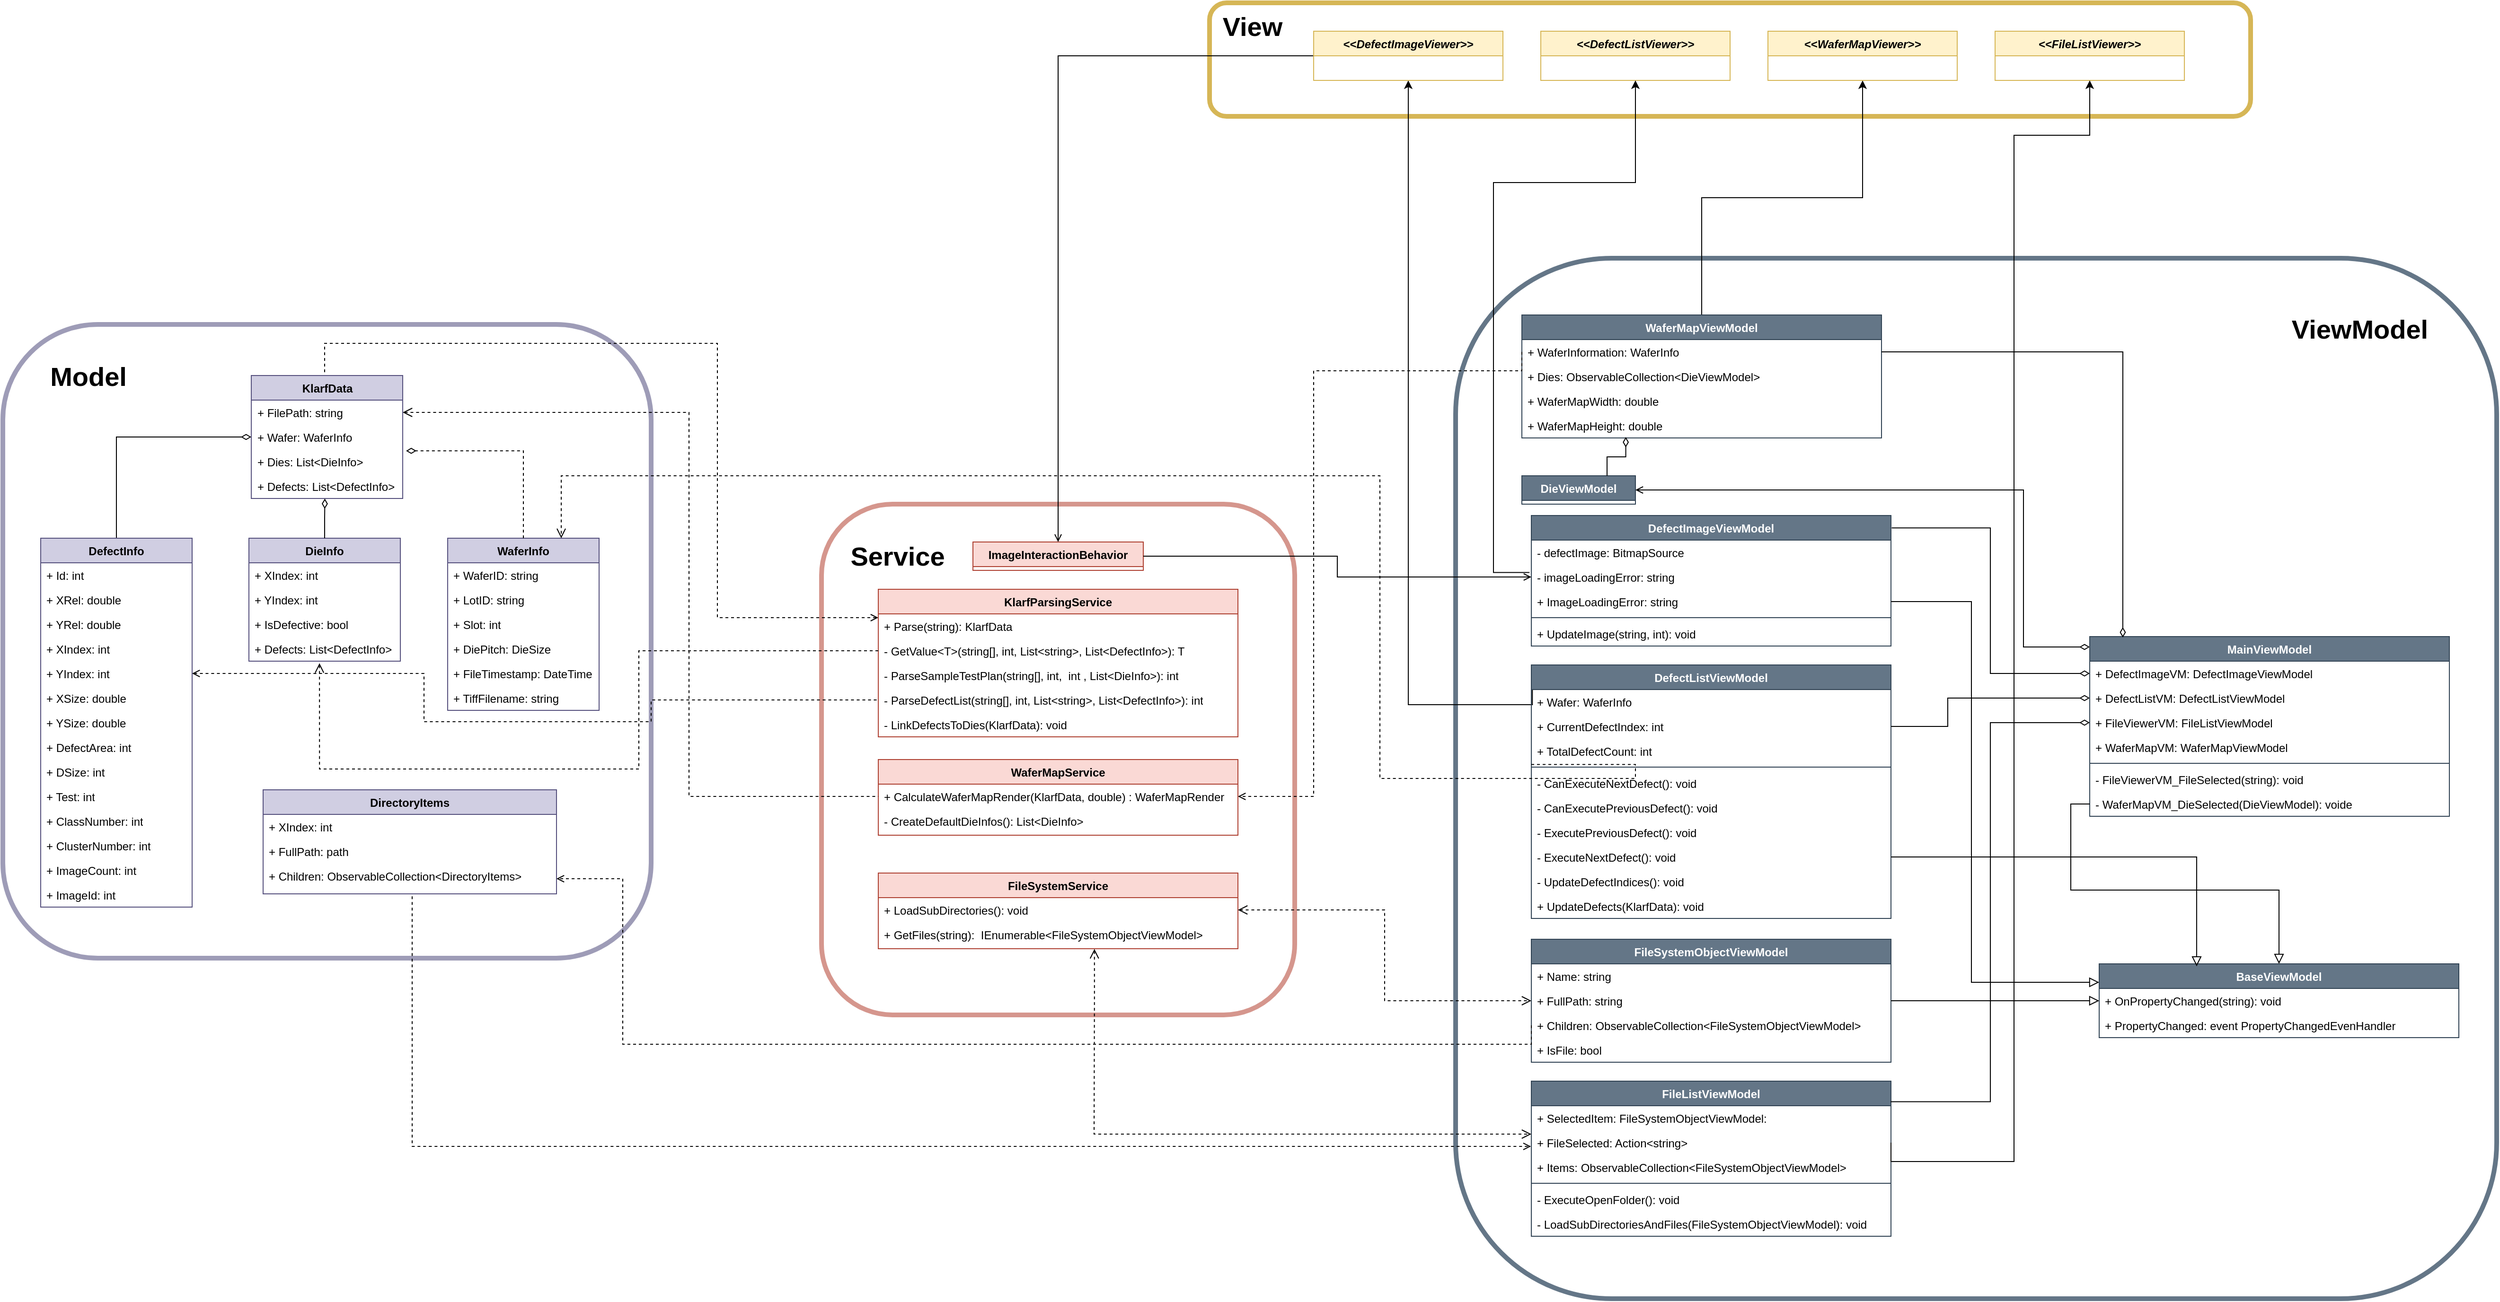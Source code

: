 <mxfile version="28.2.5">
  <diagram name="페이지-1" id="dK5g12jTFmuMBhpyl0iw">
    <mxGraphModel dx="3920" dy="3675" grid="1" gridSize="10" guides="1" tooltips="1" connect="1" arrows="1" fold="1" page="1" pageScale="1" pageWidth="3300" pageHeight="4681" math="0" shadow="0">
      <root>
        <mxCell id="0" />
        <mxCell id="1" parent="0" />
        <mxCell id="YMv8TizBlmgqIoL7gUsq-75" value="" style="rounded=1;whiteSpace=wrap;html=1;strokeWidth=5;strokeColor=light-dark(#d6b656, #ededed);" vertex="1" parent="1">
          <mxGeometry x="1515" y="1060" width="1100" height="120" as="geometry" />
        </mxCell>
        <mxCell id="i29WpQQr9Gu0z_t5lh4E-20" value="" style="rounded=1;whiteSpace=wrap;html=1;strokeWidth=5;strokeColor=light-dark(#647687, #ededed);" parent="1" vertex="1">
          <mxGeometry x="1775" y="1330" width="1100" height="1100" as="geometry" />
        </mxCell>
        <mxCell id="i29WpQQr9Gu0z_t5lh4E-1" value="" style="rounded=1;whiteSpace=wrap;html=1;strokeColor=light-dark(#9e9cb7, #ededed);strokeWidth=5;" parent="1" vertex="1">
          <mxGeometry x="240" y="1400" width="685" height="670" as="geometry" />
        </mxCell>
        <mxCell id="i29WpQQr9Gu0z_t5lh4E-13" value="" style="rounded=1;whiteSpace=wrap;html=1;strokeColor=light-dark(#d5968d, #ededed);strokeWidth=5;" parent="1" vertex="1">
          <mxGeometry x="1105" y="1590" width="500" height="540" as="geometry" />
        </mxCell>
        <mxCell id="YMv8TizBlmgqIoL7gUsq-6" style="edgeStyle=orthogonalEdgeStyle;rounded=0;orthogonalLoop=1;jettySize=auto;html=1;exitX=0.5;exitY=0;exitDx=0;exitDy=0;endArrow=open;endFill=0;dashed=1;" edge="1" parent="1" source="gUjudwzjFV2ijySRPbhX-2" target="i29WpQQr9Gu0z_t5lh4E-15">
          <mxGeometry relative="1" as="geometry">
            <Array as="points">
              <mxPoint x="580" y="1454" />
              <mxPoint x="580" y="1420" />
              <mxPoint x="995" y="1420" />
              <mxPoint x="995" y="1710" />
            </Array>
          </mxGeometry>
        </mxCell>
        <mxCell id="gUjudwzjFV2ijySRPbhX-2" value="KlarfData" style="swimlane;fontStyle=1;align=center;verticalAlign=top;childLayout=stackLayout;horizontal=1;startSize=26;horizontalStack=0;resizeParent=1;resizeParentMax=0;resizeLast=0;collapsible=1;marginBottom=0;whiteSpace=wrap;html=1;fillColor=#d0cee2;strokeColor=#56517e;" parent="1" vertex="1">
          <mxGeometry x="502.5" y="1454" width="160" height="130" as="geometry" />
        </mxCell>
        <mxCell id="YMv8TizBlmgqIoL7gUsq-15" value="+ FilePath: string" style="text;strokeColor=none;fillColor=none;align=left;verticalAlign=top;spacingLeft=4;spacingRight=4;overflow=hidden;rotatable=0;points=[[0,0.5],[1,0.5]];portConstraint=eastwest;whiteSpace=wrap;html=1;" vertex="1" parent="gUjudwzjFV2ijySRPbhX-2">
          <mxGeometry y="26" width="160" height="26" as="geometry" />
        </mxCell>
        <mxCell id="gUjudwzjFV2ijySRPbhX-5" value="+ Wafer: WaferInfo" style="text;strokeColor=none;fillColor=none;align=left;verticalAlign=top;spacingLeft=4;spacingRight=4;overflow=hidden;rotatable=0;points=[[0,0.5],[1,0.5]];portConstraint=eastwest;whiteSpace=wrap;html=1;" parent="gUjudwzjFV2ijySRPbhX-2" vertex="1">
          <mxGeometry y="52" width="160" height="26" as="geometry" />
        </mxCell>
        <mxCell id="3aLNLfxiC9mMCZ3IaZ0c-22" value="+ Dies: List&amp;lt;DieInfo&amp;gt;" style="text;strokeColor=none;fillColor=none;align=left;verticalAlign=top;spacingLeft=4;spacingRight=4;overflow=hidden;rotatable=0;points=[[0,0.5],[1,0.5]];portConstraint=eastwest;whiteSpace=wrap;html=1;" parent="gUjudwzjFV2ijySRPbhX-2" vertex="1">
          <mxGeometry y="78" width="160" height="26" as="geometry" />
        </mxCell>
        <mxCell id="gUjudwzjFV2ijySRPbhX-3" value="+ Defects: List&amp;lt;DefectInfo&amp;gt;" style="text;strokeColor=none;fillColor=none;align=left;verticalAlign=top;spacingLeft=4;spacingRight=4;overflow=hidden;rotatable=0;points=[[0,0.5],[1,0.5]];portConstraint=eastwest;whiteSpace=wrap;html=1;" parent="gUjudwzjFV2ijySRPbhX-2" vertex="1">
          <mxGeometry y="104" width="160" height="26" as="geometry" />
        </mxCell>
        <mxCell id="YMv8TizBlmgqIoL7gUsq-1" style="edgeStyle=orthogonalEdgeStyle;rounded=0;orthogonalLoop=1;jettySize=auto;html=1;exitX=0.5;exitY=0;exitDx=0;exitDy=0;entryX=0;entryY=0.5;entryDx=0;entryDy=0;endArrow=diamondThin;endFill=0;startArrow=none;startFill=0;endSize=8;" edge="1" parent="1" source="gUjudwzjFV2ijySRPbhX-6" target="gUjudwzjFV2ijySRPbhX-2">
          <mxGeometry relative="1" as="geometry" />
        </mxCell>
        <mxCell id="gUjudwzjFV2ijySRPbhX-6" value="DefectInfo" style="swimlane;fontStyle=1;align=center;verticalAlign=top;childLayout=stackLayout;horizontal=1;startSize=26;horizontalStack=0;resizeParent=1;resizeParentMax=0;resizeLast=0;collapsible=1;marginBottom=0;whiteSpace=wrap;html=1;fillColor=#d0cee2;strokeColor=#56517e;" parent="1" vertex="1">
          <mxGeometry x="280" y="1626" width="160" height="390" as="geometry" />
        </mxCell>
        <mxCell id="gUjudwzjFV2ijySRPbhX-7" value="+ Id: int" style="text;strokeColor=none;fillColor=none;align=left;verticalAlign=top;spacingLeft=4;spacingRight=4;overflow=hidden;rotatable=0;points=[[0,0.5],[1,0.5]];portConstraint=eastwest;whiteSpace=wrap;html=1;" parent="gUjudwzjFV2ijySRPbhX-6" vertex="1">
          <mxGeometry y="26" width="160" height="26" as="geometry" />
        </mxCell>
        <mxCell id="3aLNLfxiC9mMCZ3IaZ0c-1" value="+ XRel: double" style="text;strokeColor=none;fillColor=none;align=left;verticalAlign=top;spacingLeft=4;spacingRight=4;overflow=hidden;rotatable=0;points=[[0,0.5],[1,0.5]];portConstraint=eastwest;whiteSpace=wrap;html=1;" parent="gUjudwzjFV2ijySRPbhX-6" vertex="1">
          <mxGeometry y="52" width="160" height="26" as="geometry" />
        </mxCell>
        <mxCell id="3aLNLfxiC9mMCZ3IaZ0c-9" value="+ YRel: double" style="text;strokeColor=none;fillColor=none;align=left;verticalAlign=top;spacingLeft=4;spacingRight=4;overflow=hidden;rotatable=0;points=[[0,0.5],[1,0.5]];portConstraint=eastwest;whiteSpace=wrap;html=1;" parent="gUjudwzjFV2ijySRPbhX-6" vertex="1">
          <mxGeometry y="78" width="160" height="26" as="geometry" />
        </mxCell>
        <mxCell id="3aLNLfxiC9mMCZ3IaZ0c-2" value="+ XIndex: int" style="text;strokeColor=none;fillColor=none;align=left;verticalAlign=top;spacingLeft=4;spacingRight=4;overflow=hidden;rotatable=0;points=[[0,0.5],[1,0.5]];portConstraint=eastwest;whiteSpace=wrap;html=1;" parent="gUjudwzjFV2ijySRPbhX-6" vertex="1">
          <mxGeometry y="104" width="160" height="26" as="geometry" />
        </mxCell>
        <mxCell id="3aLNLfxiC9mMCZ3IaZ0c-3" value="+ YIndex: int" style="text;strokeColor=none;fillColor=none;align=left;verticalAlign=top;spacingLeft=4;spacingRight=4;overflow=hidden;rotatable=0;points=[[0,0.5],[1,0.5]];portConstraint=eastwest;whiteSpace=wrap;html=1;" parent="gUjudwzjFV2ijySRPbhX-6" vertex="1">
          <mxGeometry y="130" width="160" height="26" as="geometry" />
        </mxCell>
        <mxCell id="3aLNLfxiC9mMCZ3IaZ0c-10" value="+ XSize: double" style="text;strokeColor=none;fillColor=none;align=left;verticalAlign=top;spacingLeft=4;spacingRight=4;overflow=hidden;rotatable=0;points=[[0,0.5],[1,0.5]];portConstraint=eastwest;whiteSpace=wrap;html=1;" parent="gUjudwzjFV2ijySRPbhX-6" vertex="1">
          <mxGeometry y="156" width="160" height="26" as="geometry" />
        </mxCell>
        <mxCell id="3aLNLfxiC9mMCZ3IaZ0c-11" value="+ YSize: double" style="text;strokeColor=none;fillColor=none;align=left;verticalAlign=top;spacingLeft=4;spacingRight=4;overflow=hidden;rotatable=0;points=[[0,0.5],[1,0.5]];portConstraint=eastwest;whiteSpace=wrap;html=1;" parent="gUjudwzjFV2ijySRPbhX-6" vertex="1">
          <mxGeometry y="182" width="160" height="26" as="geometry" />
        </mxCell>
        <mxCell id="3aLNLfxiC9mMCZ3IaZ0c-12" value="+ DefectArea: int" style="text;strokeColor=none;fillColor=none;align=left;verticalAlign=top;spacingLeft=4;spacingRight=4;overflow=hidden;rotatable=0;points=[[0,0.5],[1,0.5]];portConstraint=eastwest;whiteSpace=wrap;html=1;" parent="gUjudwzjFV2ijySRPbhX-6" vertex="1">
          <mxGeometry y="208" width="160" height="26" as="geometry" />
        </mxCell>
        <mxCell id="3aLNLfxiC9mMCZ3IaZ0c-13" value="+ DSize: int" style="text;strokeColor=none;fillColor=none;align=left;verticalAlign=top;spacingLeft=4;spacingRight=4;overflow=hidden;rotatable=0;points=[[0,0.5],[1,0.5]];portConstraint=eastwest;whiteSpace=wrap;html=1;" parent="gUjudwzjFV2ijySRPbhX-6" vertex="1">
          <mxGeometry y="234" width="160" height="26" as="geometry" />
        </mxCell>
        <mxCell id="3aLNLfxiC9mMCZ3IaZ0c-14" value="+ Test: int" style="text;strokeColor=none;fillColor=none;align=left;verticalAlign=top;spacingLeft=4;spacingRight=4;overflow=hidden;rotatable=0;points=[[0,0.5],[1,0.5]];portConstraint=eastwest;whiteSpace=wrap;html=1;" parent="gUjudwzjFV2ijySRPbhX-6" vertex="1">
          <mxGeometry y="260" width="160" height="26" as="geometry" />
        </mxCell>
        <mxCell id="3aLNLfxiC9mMCZ3IaZ0c-15" value="+ ClassNumber: int" style="text;strokeColor=none;fillColor=none;align=left;verticalAlign=top;spacingLeft=4;spacingRight=4;overflow=hidden;rotatable=0;points=[[0,0.5],[1,0.5]];portConstraint=eastwest;whiteSpace=wrap;html=1;" parent="gUjudwzjFV2ijySRPbhX-6" vertex="1">
          <mxGeometry y="286" width="160" height="26" as="geometry" />
        </mxCell>
        <mxCell id="3aLNLfxiC9mMCZ3IaZ0c-16" value="+ ClusterNumber: int" style="text;strokeColor=none;fillColor=none;align=left;verticalAlign=top;spacingLeft=4;spacingRight=4;overflow=hidden;rotatable=0;points=[[0,0.5],[1,0.5]];portConstraint=eastwest;whiteSpace=wrap;html=1;" parent="gUjudwzjFV2ijySRPbhX-6" vertex="1">
          <mxGeometry y="312" width="160" height="26" as="geometry" />
        </mxCell>
        <mxCell id="3aLNLfxiC9mMCZ3IaZ0c-20" value="+ ImageCount: int" style="text;strokeColor=none;fillColor=none;align=left;verticalAlign=top;spacingLeft=4;spacingRight=4;overflow=hidden;rotatable=0;points=[[0,0.5],[1,0.5]];portConstraint=eastwest;whiteSpace=wrap;html=1;" parent="gUjudwzjFV2ijySRPbhX-6" vertex="1">
          <mxGeometry y="338" width="160" height="26" as="geometry" />
        </mxCell>
        <mxCell id="3aLNLfxiC9mMCZ3IaZ0c-21" value="+ ImageId: int" style="text;strokeColor=none;fillColor=none;align=left;verticalAlign=top;spacingLeft=4;spacingRight=4;overflow=hidden;rotatable=0;points=[[0,0.5],[1,0.5]];portConstraint=eastwest;whiteSpace=wrap;html=1;" parent="gUjudwzjFV2ijySRPbhX-6" vertex="1">
          <mxGeometry y="364" width="160" height="26" as="geometry" />
        </mxCell>
        <mxCell id="gUjudwzjFV2ijySRPbhX-14" value="WaferInfo" style="swimlane;fontStyle=1;align=center;verticalAlign=top;childLayout=stackLayout;horizontal=1;startSize=26;horizontalStack=0;resizeParent=1;resizeParentMax=0;resizeLast=0;collapsible=1;marginBottom=0;whiteSpace=wrap;html=1;fillColor=#d0cee2;strokeColor=#56517e;" parent="1" vertex="1">
          <mxGeometry x="710" y="1626" width="160" height="182" as="geometry" />
        </mxCell>
        <mxCell id="gUjudwzjFV2ijySRPbhX-15" value="+ WaferID: string" style="text;strokeColor=none;fillColor=none;align=left;verticalAlign=top;spacingLeft=4;spacingRight=4;overflow=hidden;rotatable=0;points=[[0,0.5],[1,0.5]];portConstraint=eastwest;whiteSpace=wrap;html=1;" parent="gUjudwzjFV2ijySRPbhX-14" vertex="1">
          <mxGeometry y="26" width="160" height="26" as="geometry" />
        </mxCell>
        <mxCell id="3aLNLfxiC9mMCZ3IaZ0c-25" value="+ LotID: string" style="text;strokeColor=none;fillColor=none;align=left;verticalAlign=top;spacingLeft=4;spacingRight=4;overflow=hidden;rotatable=0;points=[[0,0.5],[1,0.5]];portConstraint=eastwest;whiteSpace=wrap;html=1;" parent="gUjudwzjFV2ijySRPbhX-14" vertex="1">
          <mxGeometry y="52" width="160" height="26" as="geometry" />
        </mxCell>
        <mxCell id="3aLNLfxiC9mMCZ3IaZ0c-26" value="+ Slot: int" style="text;strokeColor=none;fillColor=none;align=left;verticalAlign=top;spacingLeft=4;spacingRight=4;overflow=hidden;rotatable=0;points=[[0,0.5],[1,0.5]];portConstraint=eastwest;whiteSpace=wrap;html=1;" parent="gUjudwzjFV2ijySRPbhX-14" vertex="1">
          <mxGeometry y="78" width="160" height="26" as="geometry" />
        </mxCell>
        <mxCell id="3aLNLfxiC9mMCZ3IaZ0c-27" value="+ DiePitch: DieSize" style="text;strokeColor=none;fillColor=none;align=left;verticalAlign=top;spacingLeft=4;spacingRight=4;overflow=hidden;rotatable=0;points=[[0,0.5],[1,0.5]];portConstraint=eastwest;whiteSpace=wrap;html=1;" parent="gUjudwzjFV2ijySRPbhX-14" vertex="1">
          <mxGeometry y="104" width="160" height="26" as="geometry" />
        </mxCell>
        <mxCell id="3aLNLfxiC9mMCZ3IaZ0c-28" value="+ FileTimestamp: DateTime" style="text;strokeColor=none;fillColor=none;align=left;verticalAlign=top;spacingLeft=4;spacingRight=4;overflow=hidden;rotatable=0;points=[[0,0.5],[1,0.5]];portConstraint=eastwest;whiteSpace=wrap;html=1;" parent="gUjudwzjFV2ijySRPbhX-14" vertex="1">
          <mxGeometry y="130" width="160" height="26" as="geometry" />
        </mxCell>
        <mxCell id="3aLNLfxiC9mMCZ3IaZ0c-29" value="+ TiffFilename: string" style="text;strokeColor=none;fillColor=none;align=left;verticalAlign=top;spacingLeft=4;spacingRight=4;overflow=hidden;rotatable=0;points=[[0,0.5],[1,0.5]];portConstraint=eastwest;whiteSpace=wrap;html=1;" parent="gUjudwzjFV2ijySRPbhX-14" vertex="1">
          <mxGeometry y="156" width="160" height="26" as="geometry" />
        </mxCell>
        <mxCell id="gUjudwzjFV2ijySRPbhX-18" value="DieInfo" style="swimlane;fontStyle=1;align=center;verticalAlign=top;childLayout=stackLayout;horizontal=1;startSize=26;horizontalStack=0;resizeParent=1;resizeParentMax=0;resizeLast=0;collapsible=1;marginBottom=0;whiteSpace=wrap;html=1;fillColor=#d0cee2;strokeColor=#56517e;" parent="1" vertex="1">
          <mxGeometry x="500" y="1626" width="160" height="130" as="geometry" />
        </mxCell>
        <mxCell id="gUjudwzjFV2ijySRPbhX-19" value="+ XIndex: int" style="text;strokeColor=none;fillColor=none;align=left;verticalAlign=top;spacingLeft=4;spacingRight=4;overflow=hidden;rotatable=0;points=[[0,0.5],[1,0.5]];portConstraint=eastwest;whiteSpace=wrap;html=1;" parent="gUjudwzjFV2ijySRPbhX-18" vertex="1">
          <mxGeometry y="26" width="160" height="26" as="geometry" />
        </mxCell>
        <mxCell id="gUjudwzjFV2ijySRPbhX-21" value="+ YIndex: int" style="text;strokeColor=none;fillColor=none;align=left;verticalAlign=top;spacingLeft=4;spacingRight=4;overflow=hidden;rotatable=0;points=[[0,0.5],[1,0.5]];portConstraint=eastwest;whiteSpace=wrap;html=1;" parent="gUjudwzjFV2ijySRPbhX-18" vertex="1">
          <mxGeometry y="52" width="160" height="26" as="geometry" />
        </mxCell>
        <mxCell id="3aLNLfxiC9mMCZ3IaZ0c-23" value="+ IsDefective: bool" style="text;strokeColor=none;fillColor=none;align=left;verticalAlign=top;spacingLeft=4;spacingRight=4;overflow=hidden;rotatable=0;points=[[0,0.5],[1,0.5]];portConstraint=eastwest;whiteSpace=wrap;html=1;" parent="gUjudwzjFV2ijySRPbhX-18" vertex="1">
          <mxGeometry y="78" width="160" height="26" as="geometry" />
        </mxCell>
        <mxCell id="3aLNLfxiC9mMCZ3IaZ0c-24" value="+ Defects: List&amp;lt;DefectInfo&amp;gt;" style="text;strokeColor=none;fillColor=none;align=left;verticalAlign=top;spacingLeft=4;spacingRight=4;overflow=hidden;rotatable=0;points=[[0,0.5],[1,0.5]];portConstraint=eastwest;whiteSpace=wrap;html=1;" parent="gUjudwzjFV2ijySRPbhX-18" vertex="1">
          <mxGeometry y="104" width="160" height="26" as="geometry" />
        </mxCell>
        <mxCell id="i29WpQQr9Gu0z_t5lh4E-2" value="DirectoryItems" style="swimlane;fontStyle=1;align=center;verticalAlign=top;childLayout=stackLayout;horizontal=1;startSize=26;horizontalStack=0;resizeParent=1;resizeParentMax=0;resizeLast=0;collapsible=1;marginBottom=0;whiteSpace=wrap;html=1;fillColor=#d0cee2;strokeColor=#56517e;" parent="1" vertex="1">
          <mxGeometry x="515" y="1892" width="310" height="110" as="geometry" />
        </mxCell>
        <mxCell id="i29WpQQr9Gu0z_t5lh4E-3" value="+ XIndex: int" style="text;strokeColor=none;fillColor=none;align=left;verticalAlign=top;spacingLeft=4;spacingRight=4;overflow=hidden;rotatable=0;points=[[0,0.5],[1,0.5]];portConstraint=eastwest;whiteSpace=wrap;html=1;" parent="i29WpQQr9Gu0z_t5lh4E-2" vertex="1">
          <mxGeometry y="26" width="310" height="26" as="geometry" />
        </mxCell>
        <mxCell id="i29WpQQr9Gu0z_t5lh4E-5" value="+ FullPath: path" style="text;strokeColor=none;fillColor=none;align=left;verticalAlign=top;spacingLeft=4;spacingRight=4;overflow=hidden;rotatable=0;points=[[0,0.5],[1,0.5]];portConstraint=eastwest;whiteSpace=wrap;html=1;" parent="i29WpQQr9Gu0z_t5lh4E-2" vertex="1">
          <mxGeometry y="52" width="310" height="26" as="geometry" />
        </mxCell>
        <mxCell id="i29WpQQr9Gu0z_t5lh4E-6" value="+ Children: ObservableCollection&amp;lt;DirectoryItems&amp;gt;&amp;nbsp;" style="text;strokeColor=none;fillColor=none;align=left;verticalAlign=top;spacingLeft=4;spacingRight=4;overflow=hidden;rotatable=0;points=[[0,0.5],[1,0.5]];portConstraint=eastwest;whiteSpace=wrap;html=1;" parent="i29WpQQr9Gu0z_t5lh4E-2" vertex="1">
          <mxGeometry y="78" width="310" height="32" as="geometry" />
        </mxCell>
        <mxCell id="i29WpQQr9Gu0z_t5lh4E-14" value="KlarfParsingService" style="swimlane;fontStyle=1;align=center;verticalAlign=top;childLayout=stackLayout;horizontal=1;startSize=26;horizontalStack=0;resizeParent=1;resizeParentMax=0;resizeLast=0;collapsible=1;marginBottom=0;whiteSpace=wrap;html=1;fillColor=#fad9d5;strokeColor=#ae4132;" parent="1" vertex="1">
          <mxGeometry x="1165" y="1680" width="380" height="156" as="geometry" />
        </mxCell>
        <mxCell id="i29WpQQr9Gu0z_t5lh4E-15" value="+ Parse(string): KlarfData" style="text;strokeColor=none;fillColor=none;align=left;verticalAlign=top;spacingLeft=4;spacingRight=4;overflow=hidden;rotatable=0;points=[[0,0.5],[1,0.5]];portConstraint=eastwest;whiteSpace=wrap;html=1;" parent="i29WpQQr9Gu0z_t5lh4E-14" vertex="1">
          <mxGeometry y="26" width="380" height="26" as="geometry" />
        </mxCell>
        <mxCell id="i29WpQQr9Gu0z_t5lh4E-16" value="- GetValue&amp;lt;T&amp;gt;(string[], int, List&amp;lt;string&amp;gt;, List&amp;lt;DefectInfo&amp;gt;): T" style="text;strokeColor=none;fillColor=none;align=left;verticalAlign=top;spacingLeft=4;spacingRight=4;overflow=hidden;rotatable=0;points=[[0,0.5],[1,0.5]];portConstraint=eastwest;whiteSpace=wrap;html=1;" parent="i29WpQQr9Gu0z_t5lh4E-14" vertex="1">
          <mxGeometry y="52" width="380" height="26" as="geometry" />
        </mxCell>
        <mxCell id="i29WpQQr9Gu0z_t5lh4E-17" value="- ParseSampleTestPlan(string[], int,&amp;nbsp; int , List&amp;lt;DieInfo&amp;gt;): int" style="text;strokeColor=none;fillColor=none;align=left;verticalAlign=top;spacingLeft=4;spacingRight=4;overflow=hidden;rotatable=0;points=[[0,0.5],[1,0.5]];portConstraint=eastwest;whiteSpace=wrap;html=1;" parent="i29WpQQr9Gu0z_t5lh4E-14" vertex="1">
          <mxGeometry y="78" width="380" height="26" as="geometry" />
        </mxCell>
        <mxCell id="i29WpQQr9Gu0z_t5lh4E-18" value="-&amp;nbsp;ParseDefectList(string[], int, List&amp;lt;string&amp;gt;, List&amp;lt;DefectInfo&amp;gt;): int" style="text;strokeColor=none;fillColor=none;align=left;verticalAlign=top;spacingLeft=4;spacingRight=4;overflow=hidden;rotatable=0;points=[[0,0.5],[1,0.5]];portConstraint=eastwest;whiteSpace=wrap;html=1;" parent="i29WpQQr9Gu0z_t5lh4E-14" vertex="1">
          <mxGeometry y="104" width="380" height="26" as="geometry" />
        </mxCell>
        <mxCell id="i29WpQQr9Gu0z_t5lh4E-19" value="- LinkDefectsToDies(KlarfData): void" style="text;strokeColor=none;fillColor=none;align=left;verticalAlign=top;spacingLeft=4;spacingRight=4;overflow=hidden;rotatable=0;points=[[0,0.5],[1,0.5]];portConstraint=eastwest;whiteSpace=wrap;html=1;" parent="i29WpQQr9Gu0z_t5lh4E-14" vertex="1">
          <mxGeometry y="130" width="380" height="26" as="geometry" />
        </mxCell>
        <mxCell id="YMv8TizBlmgqIoL7gUsq-69" style="edgeStyle=orthogonalEdgeStyle;rounded=0;orthogonalLoop=1;jettySize=auto;html=1;exitX=0.5;exitY=0;exitDx=0;exitDy=0;entryX=0.5;entryY=1;entryDx=0;entryDy=0;" edge="1" parent="1" source="i29WpQQr9Gu0z_t5lh4E-21" target="YMv8TizBlmgqIoL7gUsq-57">
          <mxGeometry relative="1" as="geometry" />
        </mxCell>
        <mxCell id="i29WpQQr9Gu0z_t5lh4E-21" value="WaferMapViewModel" style="swimlane;fontStyle=1;align=center;verticalAlign=top;childLayout=stackLayout;horizontal=1;startSize=26;horizontalStack=0;resizeParent=1;resizeParentMax=0;resizeLast=0;collapsible=1;marginBottom=0;whiteSpace=wrap;html=1;fillColor=#647687;strokeColor=#314354;fontColor=#ffffff;" parent="1" vertex="1">
          <mxGeometry x="1845" y="1390" width="380" height="130" as="geometry" />
        </mxCell>
        <mxCell id="i29WpQQr9Gu0z_t5lh4E-22" value="+ WaferInformation: WaferInfo" style="text;strokeColor=none;fillColor=none;align=left;verticalAlign=top;spacingLeft=4;spacingRight=4;overflow=hidden;rotatable=0;points=[[0,0.5],[1,0.5]];portConstraint=eastwest;whiteSpace=wrap;html=1;" parent="i29WpQQr9Gu0z_t5lh4E-21" vertex="1">
          <mxGeometry y="26" width="380" height="26" as="geometry" />
        </mxCell>
        <mxCell id="i29WpQQr9Gu0z_t5lh4E-23" value="+ Dies: ObservableCollection&amp;lt;DieViewModel&amp;gt;&amp;nbsp;" style="text;strokeColor=none;fillColor=none;align=left;verticalAlign=top;spacingLeft=4;spacingRight=4;overflow=hidden;rotatable=0;points=[[0,0.5],[1,0.5]];portConstraint=eastwest;whiteSpace=wrap;html=1;" parent="i29WpQQr9Gu0z_t5lh4E-21" vertex="1">
          <mxGeometry y="52" width="380" height="26" as="geometry" />
        </mxCell>
        <mxCell id="YMv8TizBlmgqIoL7gUsq-26" value="+ WaferMapWidth: double" style="text;strokeColor=none;fillColor=none;align=left;verticalAlign=top;spacingLeft=4;spacingRight=4;overflow=hidden;rotatable=0;points=[[0,0.5],[1,0.5]];portConstraint=eastwest;whiteSpace=wrap;html=1;" vertex="1" parent="i29WpQQr9Gu0z_t5lh4E-21">
          <mxGeometry y="78" width="380" height="26" as="geometry" />
        </mxCell>
        <mxCell id="YMv8TizBlmgqIoL7gUsq-27" value="+ WaferMapHeight: double" style="text;strokeColor=none;fillColor=none;align=left;verticalAlign=top;spacingLeft=4;spacingRight=4;overflow=hidden;rotatable=0;points=[[0,0.5],[1,0.5]];portConstraint=eastwest;whiteSpace=wrap;html=1;" vertex="1" parent="i29WpQQr9Gu0z_t5lh4E-21">
          <mxGeometry y="104" width="380" height="26" as="geometry" />
        </mxCell>
        <mxCell id="i29WpQQr9Gu0z_t5lh4E-37" value="DefectImageViewModel" style="swimlane;fontStyle=1;align=center;verticalAlign=top;childLayout=stackLayout;horizontal=1;startSize=26;horizontalStack=0;resizeParent=1;resizeParentMax=0;resizeLast=0;collapsible=1;marginBottom=0;whiteSpace=wrap;html=1;fillColor=#647687;strokeColor=#314354;fontColor=#ffffff;" parent="1" vertex="1">
          <mxGeometry x="1855" y="1602" width="380" height="138" as="geometry" />
        </mxCell>
        <mxCell id="i29WpQQr9Gu0z_t5lh4E-38" value="- defectImage: BitmapSource" style="text;strokeColor=none;fillColor=none;align=left;verticalAlign=top;spacingLeft=4;spacingRight=4;overflow=hidden;rotatable=0;points=[[0,0.5],[1,0.5]];portConstraint=eastwest;whiteSpace=wrap;html=1;" parent="i29WpQQr9Gu0z_t5lh4E-37" vertex="1">
          <mxGeometry y="26" width="380" height="26" as="geometry" />
        </mxCell>
        <mxCell id="i29WpQQr9Gu0z_t5lh4E-39" value="- imageLoadingError: string" style="text;strokeColor=none;fillColor=none;align=left;verticalAlign=top;spacingLeft=4;spacingRight=4;overflow=hidden;rotatable=0;points=[[0,0.5],[1,0.5]];portConstraint=eastwest;whiteSpace=wrap;html=1;" parent="i29WpQQr9Gu0z_t5lh4E-37" vertex="1">
          <mxGeometry y="52" width="380" height="26" as="geometry" />
        </mxCell>
        <mxCell id="i29WpQQr9Gu0z_t5lh4E-40" value="+ ImageLoadingError: string" style="text;strokeColor=none;fillColor=none;align=left;verticalAlign=top;spacingLeft=4;spacingRight=4;overflow=hidden;rotatable=0;points=[[0,0.5],[1,0.5]];portConstraint=eastwest;whiteSpace=wrap;html=1;" parent="i29WpQQr9Gu0z_t5lh4E-37" vertex="1">
          <mxGeometry y="78" width="380" height="26" as="geometry" />
        </mxCell>
        <mxCell id="i29WpQQr9Gu0z_t5lh4E-55" value="" style="line;strokeWidth=1;fillColor=none;align=left;verticalAlign=middle;spacingTop=-1;spacingLeft=3;spacingRight=3;rotatable=0;labelPosition=right;points=[];portConstraint=eastwest;strokeColor=inherit;" parent="i29WpQQr9Gu0z_t5lh4E-37" vertex="1">
          <mxGeometry y="104" width="380" height="8" as="geometry" />
        </mxCell>
        <mxCell id="i29WpQQr9Gu0z_t5lh4E-41" value="+ UpdateImage(string, int): void" style="text;strokeColor=none;fillColor=none;align=left;verticalAlign=top;spacingLeft=4;spacingRight=4;overflow=hidden;rotatable=0;points=[[0,0.5],[1,0.5]];portConstraint=eastwest;whiteSpace=wrap;html=1;" parent="i29WpQQr9Gu0z_t5lh4E-37" vertex="1">
          <mxGeometry y="112" width="380" height="26" as="geometry" />
        </mxCell>
        <mxCell id="YMv8TizBlmgqIoL7gUsq-71" style="edgeStyle=orthogonalEdgeStyle;rounded=0;orthogonalLoop=1;jettySize=auto;html=1;exitX=0.003;exitY=0.082;exitDx=0;exitDy=0;entryX=0.5;entryY=1;entryDx=0;entryDy=0;exitPerimeter=0;" edge="1" parent="1" source="i29WpQQr9Gu0z_t5lh4E-42" target="YMv8TizBlmgqIoL7gUsq-47">
          <mxGeometry relative="1" as="geometry">
            <Array as="points">
              <mxPoint x="1725" y="1802" />
            </Array>
          </mxGeometry>
        </mxCell>
        <mxCell id="i29WpQQr9Gu0z_t5lh4E-42" value="DefectListViewModel" style="swimlane;fontStyle=1;align=center;verticalAlign=top;childLayout=stackLayout;horizontal=1;startSize=26;horizontalStack=0;resizeParent=1;resizeParentMax=0;resizeLast=0;collapsible=1;marginBottom=0;whiteSpace=wrap;html=1;fillColor=#647687;strokeColor=#314354;fontColor=#ffffff;" parent="1" vertex="1">
          <mxGeometry x="1855" y="1760" width="380" height="268" as="geometry" />
        </mxCell>
        <mxCell id="i29WpQQr9Gu0z_t5lh4E-57" value="+ Wafer: WaferInfo" style="text;strokeColor=none;fillColor=none;align=left;verticalAlign=top;spacingLeft=4;spacingRight=4;overflow=hidden;rotatable=0;points=[[0,0.5],[1,0.5]];portConstraint=eastwest;whiteSpace=wrap;html=1;" parent="i29WpQQr9Gu0z_t5lh4E-42" vertex="1">
          <mxGeometry y="26" width="380" height="26" as="geometry" />
        </mxCell>
        <mxCell id="i29WpQQr9Gu0z_t5lh4E-58" value="+ CurrentDefectIndex: int" style="text;strokeColor=none;fillColor=none;align=left;verticalAlign=top;spacingLeft=4;spacingRight=4;overflow=hidden;rotatable=0;points=[[0,0.5],[1,0.5]];portConstraint=eastwest;whiteSpace=wrap;html=1;" parent="i29WpQQr9Gu0z_t5lh4E-42" vertex="1">
          <mxGeometry y="52" width="380" height="26" as="geometry" />
        </mxCell>
        <mxCell id="i29WpQQr9Gu0z_t5lh4E-59" value="+ TotalDefectCount: int" style="text;strokeColor=none;fillColor=none;align=left;verticalAlign=top;spacingLeft=4;spacingRight=4;overflow=hidden;rotatable=0;points=[[0,0.5],[1,0.5]];portConstraint=eastwest;whiteSpace=wrap;html=1;" parent="i29WpQQr9Gu0z_t5lh4E-42" vertex="1">
          <mxGeometry y="78" width="380" height="26" as="geometry" />
        </mxCell>
        <mxCell id="i29WpQQr9Gu0z_t5lh4E-56" value="" style="line;strokeWidth=1;fillColor=none;align=left;verticalAlign=middle;spacingTop=-1;spacingLeft=3;spacingRight=3;rotatable=0;labelPosition=right;points=[];portConstraint=eastwest;strokeColor=inherit;" parent="i29WpQQr9Gu0z_t5lh4E-42" vertex="1">
          <mxGeometry y="104" width="380" height="8" as="geometry" />
        </mxCell>
        <mxCell id="i29WpQQr9Gu0z_t5lh4E-43" value="- CanExecuteNextDefect(): void" style="text;strokeColor=none;fillColor=none;align=left;verticalAlign=top;spacingLeft=4;spacingRight=4;overflow=hidden;rotatable=0;points=[[0,0.5],[1,0.5]];portConstraint=eastwest;whiteSpace=wrap;html=1;" parent="i29WpQQr9Gu0z_t5lh4E-42" vertex="1">
          <mxGeometry y="112" width="380" height="26" as="geometry" />
        </mxCell>
        <mxCell id="i29WpQQr9Gu0z_t5lh4E-47" value="- CanExecutePreviousDefect(): void" style="text;strokeColor=none;fillColor=none;align=left;verticalAlign=top;spacingLeft=4;spacingRight=4;overflow=hidden;rotatable=0;points=[[0,0.5],[1,0.5]];portConstraint=eastwest;whiteSpace=wrap;html=1;" parent="i29WpQQr9Gu0z_t5lh4E-42" vertex="1">
          <mxGeometry y="138" width="380" height="26" as="geometry" />
        </mxCell>
        <mxCell id="i29WpQQr9Gu0z_t5lh4E-48" value="- ExecutePreviousDefect(): void" style="text;strokeColor=none;fillColor=none;align=left;verticalAlign=top;spacingLeft=4;spacingRight=4;overflow=hidden;rotatable=0;points=[[0,0.5],[1,0.5]];portConstraint=eastwest;whiteSpace=wrap;html=1;" parent="i29WpQQr9Gu0z_t5lh4E-42" vertex="1">
          <mxGeometry y="164" width="380" height="26" as="geometry" />
        </mxCell>
        <mxCell id="i29WpQQr9Gu0z_t5lh4E-49" value="- ExecuteNextDefect(): void" style="text;strokeColor=none;fillColor=none;align=left;verticalAlign=top;spacingLeft=4;spacingRight=4;overflow=hidden;rotatable=0;points=[[0,0.5],[1,0.5]];portConstraint=eastwest;whiteSpace=wrap;html=1;" parent="i29WpQQr9Gu0z_t5lh4E-42" vertex="1">
          <mxGeometry y="190" width="380" height="26" as="geometry" />
        </mxCell>
        <mxCell id="i29WpQQr9Gu0z_t5lh4E-50" value="- UpdateDefectIndices(): void" style="text;strokeColor=none;fillColor=none;align=left;verticalAlign=top;spacingLeft=4;spacingRight=4;overflow=hidden;rotatable=0;points=[[0,0.5],[1,0.5]];portConstraint=eastwest;whiteSpace=wrap;html=1;" parent="i29WpQQr9Gu0z_t5lh4E-42" vertex="1">
          <mxGeometry y="216" width="380" height="26" as="geometry" />
        </mxCell>
        <mxCell id="i29WpQQr9Gu0z_t5lh4E-46" value="+ UpdateDefects(KlarfData): void" style="text;strokeColor=none;fillColor=none;align=left;verticalAlign=top;spacingLeft=4;spacingRight=4;overflow=hidden;rotatable=0;points=[[0,0.5],[1,0.5]];portConstraint=eastwest;whiteSpace=wrap;html=1;" parent="i29WpQQr9Gu0z_t5lh4E-42" vertex="1">
          <mxGeometry y="242" width="380" height="26" as="geometry" />
        </mxCell>
        <mxCell id="i29WpQQr9Gu0z_t5lh4E-60" value="DieViewModel" style="swimlane;fontStyle=1;align=center;verticalAlign=top;childLayout=stackLayout;horizontal=1;startSize=26;horizontalStack=0;resizeParent=1;resizeParentMax=0;resizeLast=0;collapsible=1;marginBottom=0;whiteSpace=wrap;html=1;fillColor=#647687;strokeColor=#314354;fontColor=#ffffff;" parent="1" vertex="1" collapsed="1">
          <mxGeometry x="1845" y="1560" width="120" height="30" as="geometry">
            <mxRectangle x="1930" y="470" width="380" height="234" as="alternateBounds" />
          </mxGeometry>
        </mxCell>
        <mxCell id="i29WpQQr9Gu0z_t5lh4E-61" value="+ X: double" style="text;strokeColor=none;fillColor=none;align=left;verticalAlign=top;spacingLeft=4;spacingRight=4;overflow=hidden;rotatable=0;points=[[0,0.5],[1,0.5]];portConstraint=eastwest;whiteSpace=wrap;html=1;" parent="i29WpQQr9Gu0z_t5lh4E-60" vertex="1">
          <mxGeometry y="26" width="380" height="26" as="geometry" />
        </mxCell>
        <mxCell id="i29WpQQr9Gu0z_t5lh4E-62" value="+ Y: double" style="text;strokeColor=none;fillColor=none;align=left;verticalAlign=top;spacingLeft=4;spacingRight=4;overflow=hidden;rotatable=0;points=[[0,0.5],[1,0.5]];portConstraint=eastwest;whiteSpace=wrap;html=1;" parent="i29WpQQr9Gu0z_t5lh4E-60" vertex="1">
          <mxGeometry y="52" width="380" height="26" as="geometry" />
        </mxCell>
        <mxCell id="i29WpQQr9Gu0z_t5lh4E-63" value="+ Width: double" style="text;strokeColor=none;fillColor=none;align=left;verticalAlign=top;spacingLeft=4;spacingRight=4;overflow=hidden;rotatable=0;points=[[0,0.5],[1,0.5]];portConstraint=eastwest;whiteSpace=wrap;html=1;" parent="i29WpQQr9Gu0z_t5lh4E-60" vertex="1">
          <mxGeometry y="78" width="380" height="26" as="geometry" />
        </mxCell>
        <mxCell id="i29WpQQr9Gu0z_t5lh4E-71" value="+ Height: double" style="text;strokeColor=none;fillColor=none;align=left;verticalAlign=top;spacingLeft=4;spacingRight=4;overflow=hidden;rotatable=0;points=[[0,0.5],[1,0.5]];portConstraint=eastwest;whiteSpace=wrap;html=1;" parent="i29WpQQr9Gu0z_t5lh4E-60" vertex="1">
          <mxGeometry y="104" width="380" height="26" as="geometry" />
        </mxCell>
        <mxCell id="i29WpQQr9Gu0z_t5lh4E-67" value="+ XIndex: int" style="text;strokeColor=none;fillColor=none;align=left;verticalAlign=top;spacingLeft=4;spacingRight=4;overflow=hidden;rotatable=0;points=[[0,0.5],[1,0.5]];portConstraint=eastwest;whiteSpace=wrap;html=1;" parent="i29WpQQr9Gu0z_t5lh4E-60" vertex="1">
          <mxGeometry y="130" width="380" height="26" as="geometry" />
        </mxCell>
        <mxCell id="i29WpQQr9Gu0z_t5lh4E-73" value="+ YIndex: int" style="text;strokeColor=none;fillColor=none;align=left;verticalAlign=top;spacingLeft=4;spacingRight=4;overflow=hidden;rotatable=0;points=[[0,0.5],[1,0.5]];portConstraint=eastwest;whiteSpace=wrap;html=1;" parent="i29WpQQr9Gu0z_t5lh4E-60" vertex="1">
          <mxGeometry y="156" width="380" height="26" as="geometry" />
        </mxCell>
        <mxCell id="i29WpQQr9Gu0z_t5lh4E-65" value="+ IsDefective: bool" style="text;strokeColor=none;fillColor=none;align=left;verticalAlign=top;spacingLeft=4;spacingRight=4;overflow=hidden;rotatable=0;points=[[0,0.5],[1,0.5]];portConstraint=eastwest;whiteSpace=wrap;html=1;" parent="i29WpQQr9Gu0z_t5lh4E-60" vertex="1">
          <mxGeometry y="182" width="380" height="26" as="geometry" />
        </mxCell>
        <mxCell id="i29WpQQr9Gu0z_t5lh4E-74" value="+ Is Selected: bool" style="text;strokeColor=none;fillColor=none;align=left;verticalAlign=top;spacingLeft=4;spacingRight=4;overflow=hidden;rotatable=0;points=[[0,0.5],[1,0.5]];portConstraint=eastwest;whiteSpace=wrap;html=1;" parent="i29WpQQr9Gu0z_t5lh4E-60" vertex="1">
          <mxGeometry y="208" width="380" height="26" as="geometry" />
        </mxCell>
        <mxCell id="i29WpQQr9Gu0z_t5lh4E-75" value="FileListViewModel" style="swimlane;fontStyle=1;align=center;verticalAlign=top;childLayout=stackLayout;horizontal=1;startSize=26;horizontalStack=0;resizeParent=1;resizeParentMax=0;resizeLast=0;collapsible=1;marginBottom=0;whiteSpace=wrap;html=1;fillColor=#647687;strokeColor=#314354;fontColor=#ffffff;" parent="1" vertex="1">
          <mxGeometry x="1855" y="2200" width="380" height="164" as="geometry" />
        </mxCell>
        <mxCell id="i29WpQQr9Gu0z_t5lh4E-76" value="+ SelectedItem: FileSystemObjectViewModel:" style="text;strokeColor=none;fillColor=none;align=left;verticalAlign=top;spacingLeft=4;spacingRight=4;overflow=hidden;rotatable=0;points=[[0,0.5],[1,0.5]];portConstraint=eastwest;whiteSpace=wrap;html=1;" parent="i29WpQQr9Gu0z_t5lh4E-75" vertex="1">
          <mxGeometry y="26" width="380" height="26" as="geometry" />
        </mxCell>
        <mxCell id="i29WpQQr9Gu0z_t5lh4E-84" value="+ Fil&lt;span style=&quot;background-color: transparent; color: light-dark(rgb(0, 0, 0), rgb(255, 255, 255));&quot;&gt;eSelected: Action&amp;lt;string&amp;gt;&lt;/span&gt;" style="text;strokeColor=none;fillColor=none;align=left;verticalAlign=top;spacingLeft=4;spacingRight=4;overflow=hidden;rotatable=0;points=[[0,0.5],[1,0.5]];portConstraint=eastwest;whiteSpace=wrap;html=1;" parent="i29WpQQr9Gu0z_t5lh4E-75" vertex="1">
          <mxGeometry y="52" width="380" height="26" as="geometry" />
        </mxCell>
        <mxCell id="i29WpQQr9Gu0z_t5lh4E-77" value="+&amp;nbsp;Items:&amp;nbsp;ObservableCollection&amp;lt;FileSystemObjectViewModel&amp;gt;" style="text;strokeColor=none;fillColor=none;align=left;verticalAlign=top;spacingLeft=4;spacingRight=4;overflow=hidden;rotatable=0;points=[[0,0.5],[1,0.5]];portConstraint=eastwest;whiteSpace=wrap;html=1;" parent="i29WpQQr9Gu0z_t5lh4E-75" vertex="1">
          <mxGeometry y="78" width="380" height="26" as="geometry" />
        </mxCell>
        <mxCell id="i29WpQQr9Gu0z_t5lh4E-85" value="" style="line;strokeWidth=1;fillColor=none;align=left;verticalAlign=middle;spacingTop=-1;spacingLeft=3;spacingRight=3;rotatable=0;labelPosition=right;points=[];portConstraint=eastwest;strokeColor=inherit;" parent="i29WpQQr9Gu0z_t5lh4E-75" vertex="1">
          <mxGeometry y="104" width="380" height="8" as="geometry" />
        </mxCell>
        <mxCell id="i29WpQQr9Gu0z_t5lh4E-78" value="- ExecuteOpenFolder(): void" style="text;strokeColor=none;fillColor=none;align=left;verticalAlign=top;spacingLeft=4;spacingRight=4;overflow=hidden;rotatable=0;points=[[0,0.5],[1,0.5]];portConstraint=eastwest;whiteSpace=wrap;html=1;" parent="i29WpQQr9Gu0z_t5lh4E-75" vertex="1">
          <mxGeometry y="112" width="380" height="26" as="geometry" />
        </mxCell>
        <mxCell id="i29WpQQr9Gu0z_t5lh4E-86" value="- LoadSubDirectoriesAndFiles(FileSystemObjectViewModel): void" style="text;strokeColor=none;fillColor=none;align=left;verticalAlign=top;spacingLeft=4;spacingRight=4;overflow=hidden;rotatable=0;points=[[0,0.5],[1,0.5]];portConstraint=eastwest;whiteSpace=wrap;html=1;" parent="i29WpQQr9Gu0z_t5lh4E-75" vertex="1">
          <mxGeometry y="138" width="380" height="26" as="geometry" />
        </mxCell>
        <mxCell id="i29WpQQr9Gu0z_t5lh4E-88" value="FileSystemObjectViewModel" style="swimlane;fontStyle=1;align=center;verticalAlign=top;childLayout=stackLayout;horizontal=1;startSize=26;horizontalStack=0;resizeParent=1;resizeParentMax=0;resizeLast=0;collapsible=1;marginBottom=0;whiteSpace=wrap;html=1;fillColor=#647687;strokeColor=#314354;fontColor=#ffffff;" parent="1" vertex="1">
          <mxGeometry x="1855" y="2050" width="380" height="130" as="geometry" />
        </mxCell>
        <mxCell id="i29WpQQr9Gu0z_t5lh4E-89" value="+ Name: string" style="text;strokeColor=none;fillColor=none;align=left;verticalAlign=top;spacingLeft=4;spacingRight=4;overflow=hidden;rotatable=0;points=[[0,0.5],[1,0.5]];portConstraint=eastwest;whiteSpace=wrap;html=1;" parent="i29WpQQr9Gu0z_t5lh4E-88" vertex="1">
          <mxGeometry y="26" width="380" height="26" as="geometry" />
        </mxCell>
        <mxCell id="i29WpQQr9Gu0z_t5lh4E-90" value="+ FullPath: string" style="text;strokeColor=none;fillColor=none;align=left;verticalAlign=top;spacingLeft=4;spacingRight=4;overflow=hidden;rotatable=0;points=[[0,0.5],[1,0.5]];portConstraint=eastwest;whiteSpace=wrap;html=1;" parent="i29WpQQr9Gu0z_t5lh4E-88" vertex="1">
          <mxGeometry y="52" width="380" height="26" as="geometry" />
        </mxCell>
        <mxCell id="i29WpQQr9Gu0z_t5lh4E-91" value="&lt;div&gt;+ Children:&amp;nbsp;&lt;span style=&quot;background-color: transparent; color: light-dark(rgb(0, 0, 0), rgb(255, 255, 255));&quot;&gt;ObservableCollection&amp;lt;FileSystemObjectViewModel&amp;gt;&lt;/span&gt;&lt;/div&gt;" style="text;strokeColor=none;fillColor=none;align=left;verticalAlign=top;spacingLeft=4;spacingRight=4;overflow=hidden;rotatable=0;points=[[0,0.5],[1,0.5]];portConstraint=eastwest;whiteSpace=wrap;html=1;" parent="i29WpQQr9Gu0z_t5lh4E-88" vertex="1">
          <mxGeometry y="78" width="380" height="26" as="geometry" />
        </mxCell>
        <mxCell id="i29WpQQr9Gu0z_t5lh4E-95" value="&lt;div&gt;+ IsFile: bool&lt;/div&gt;" style="text;strokeColor=none;fillColor=none;align=left;verticalAlign=top;spacingLeft=4;spacingRight=4;overflow=hidden;rotatable=0;points=[[0,0.5],[1,0.5]];portConstraint=eastwest;whiteSpace=wrap;html=1;" parent="i29WpQQr9Gu0z_t5lh4E-88" vertex="1">
          <mxGeometry y="104" width="380" height="26" as="geometry" />
        </mxCell>
        <mxCell id="i29WpQQr9Gu0z_t5lh4E-96" value="MainViewModel" style="swimlane;fontStyle=1;align=center;verticalAlign=top;childLayout=stackLayout;horizontal=1;startSize=26;horizontalStack=0;resizeParent=1;resizeParentMax=0;resizeLast=0;collapsible=1;marginBottom=0;whiteSpace=wrap;html=1;fillColor=#647687;strokeColor=#314354;fontColor=#ffffff;" parent="1" vertex="1">
          <mxGeometry x="2445" y="1730" width="380" height="190" as="geometry" />
        </mxCell>
        <mxCell id="i29WpQQr9Gu0z_t5lh4E-105" value="+ DefectImageVM: DefectImageViewModel" style="text;strokeColor=none;fillColor=none;align=left;verticalAlign=top;spacingLeft=4;spacingRight=4;overflow=hidden;rotatable=0;points=[[0,0.5],[1,0.5]];portConstraint=eastwest;whiteSpace=wrap;html=1;" parent="i29WpQQr9Gu0z_t5lh4E-96" vertex="1">
          <mxGeometry y="26" width="380" height="26" as="geometry" />
        </mxCell>
        <mxCell id="i29WpQQr9Gu0z_t5lh4E-107" value="+ DefectListVM: DefectListViewModel" style="text;strokeColor=none;fillColor=none;align=left;verticalAlign=top;spacingLeft=4;spacingRight=4;overflow=hidden;rotatable=0;points=[[0,0.5],[1,0.5]];portConstraint=eastwest;whiteSpace=wrap;html=1;" parent="i29WpQQr9Gu0z_t5lh4E-96" vertex="1">
          <mxGeometry y="52" width="380" height="26" as="geometry" />
        </mxCell>
        <mxCell id="i29WpQQr9Gu0z_t5lh4E-106" value="+ FileViewerVM: FileListViewModel" style="text;strokeColor=none;fillColor=none;align=left;verticalAlign=top;spacingLeft=4;spacingRight=4;overflow=hidden;rotatable=0;points=[[0,0.5],[1,0.5]];portConstraint=eastwest;whiteSpace=wrap;html=1;" parent="i29WpQQr9Gu0z_t5lh4E-96" vertex="1">
          <mxGeometry y="78" width="380" height="26" as="geometry" />
        </mxCell>
        <mxCell id="i29WpQQr9Gu0z_t5lh4E-97" value="+ WaferMapVM: WaferMapViewModel" style="text;strokeColor=none;fillColor=none;align=left;verticalAlign=top;spacingLeft=4;spacingRight=4;overflow=hidden;rotatable=0;points=[[0,0.5],[1,0.5]];portConstraint=eastwest;whiteSpace=wrap;html=1;" parent="i29WpQQr9Gu0z_t5lh4E-96" vertex="1">
          <mxGeometry y="104" width="380" height="26" as="geometry" />
        </mxCell>
        <mxCell id="i29WpQQr9Gu0z_t5lh4E-109" value="" style="line;strokeWidth=1;fillColor=none;align=left;verticalAlign=middle;spacingTop=-1;spacingLeft=3;spacingRight=3;rotatable=0;labelPosition=right;points=[];portConstraint=eastwest;strokeColor=inherit;" parent="i29WpQQr9Gu0z_t5lh4E-96" vertex="1">
          <mxGeometry y="130" width="380" height="8" as="geometry" />
        </mxCell>
        <mxCell id="i29WpQQr9Gu0z_t5lh4E-108" value="- FileViewerVM_FileSelected(string): void" style="text;strokeColor=none;fillColor=none;align=left;verticalAlign=top;spacingLeft=4;spacingRight=4;overflow=hidden;rotatable=0;points=[[0,0.5],[1,0.5]];portConstraint=eastwest;whiteSpace=wrap;html=1;" parent="i29WpQQr9Gu0z_t5lh4E-96" vertex="1">
          <mxGeometry y="138" width="380" height="26" as="geometry" />
        </mxCell>
        <mxCell id="i29WpQQr9Gu0z_t5lh4E-117" value="- WaferMapVM_DieSelected(DieViewModel): voide" style="text;strokeColor=none;fillColor=none;align=left;verticalAlign=top;spacingLeft=4;spacingRight=4;overflow=hidden;rotatable=0;points=[[0,0.5],[1,0.5]];portConstraint=eastwest;whiteSpace=wrap;html=1;" parent="i29WpQQr9Gu0z_t5lh4E-96" vertex="1">
          <mxGeometry y="164" width="380" height="26" as="geometry" />
        </mxCell>
        <mxCell id="YMv8TizBlmgqIoL7gUsq-2" style="edgeStyle=orthogonalEdgeStyle;rounded=0;orthogonalLoop=1;jettySize=auto;html=1;exitX=0.5;exitY=0;exitDx=0;exitDy=0;endArrow=diamondThin;endFill=0;startArrow=none;startFill=0;entryX=0.486;entryY=1.003;entryDx=0;entryDy=0;entryPerimeter=0;endSize=8;startSize=8;" edge="1" parent="1" source="gUjudwzjFV2ijySRPbhX-18" target="gUjudwzjFV2ijySRPbhX-3">
          <mxGeometry relative="1" as="geometry">
            <mxPoint x="581" y="1600" as="targetPoint" />
            <Array as="points" />
          </mxGeometry>
        </mxCell>
        <mxCell id="YMv8TizBlmgqIoL7gUsq-4" style="edgeStyle=orthogonalEdgeStyle;rounded=0;orthogonalLoop=1;jettySize=auto;html=1;exitX=0.5;exitY=0;exitDx=0;exitDy=0;entryX=1.022;entryY=0.063;entryDx=0;entryDy=0;entryPerimeter=0;endArrow=diamondThin;endFill=0;startArrow=none;startFill=0;endSize=8;startSize=8;dashed=1;" edge="1" parent="1" source="gUjudwzjFV2ijySRPbhX-14" target="3aLNLfxiC9mMCZ3IaZ0c-22">
          <mxGeometry relative="1" as="geometry" />
        </mxCell>
        <mxCell id="YMv8TizBlmgqIoL7gUsq-9" style="edgeStyle=orthogonalEdgeStyle;rounded=0;orthogonalLoop=1;jettySize=auto;html=1;exitX=0.466;exitY=1.083;exitDx=0;exitDy=0;entryX=0;entryY=0.5;entryDx=0;entryDy=0;exitPerimeter=0;startSize=8;startArrow=open;startFill=0;dashed=1;endArrow=none;endFill=0;" edge="1" parent="1" source="3aLNLfxiC9mMCZ3IaZ0c-24" target="i29WpQQr9Gu0z_t5lh4E-16">
          <mxGeometry relative="1" as="geometry">
            <Array as="points">
              <mxPoint x="575" y="1870" />
              <mxPoint x="912" y="1870" />
              <mxPoint x="912" y="1745" />
            </Array>
          </mxGeometry>
        </mxCell>
        <mxCell id="YMv8TizBlmgqIoL7gUsq-10" style="edgeStyle=orthogonalEdgeStyle;rounded=0;orthogonalLoop=1;jettySize=auto;html=1;exitX=1;exitY=0.5;exitDx=0;exitDy=0;entryX=0;entryY=0.5;entryDx=0;entryDy=0;startArrow=open;startFill=0;dashed=1;endArrow=none;endFill=0;" edge="1" parent="1" source="3aLNLfxiC9mMCZ3IaZ0c-3" target="i29WpQQr9Gu0z_t5lh4E-18">
          <mxGeometry relative="1" as="geometry">
            <Array as="points">
              <mxPoint x="685" y="1769" />
              <mxPoint x="685" y="1820" />
              <mxPoint x="925" y="1820" />
              <mxPoint x="925" y="1797" />
            </Array>
          </mxGeometry>
        </mxCell>
        <mxCell id="YMv8TizBlmgqIoL7gUsq-12" style="edgeStyle=orthogonalEdgeStyle;rounded=0;orthogonalLoop=1;jettySize=auto;html=1;exitX=0.508;exitY=1.083;exitDx=0;exitDy=0;entryX=-0.001;entryY=0.654;entryDx=0;entryDy=0;exitPerimeter=0;entryPerimeter=0;endArrow=open;endFill=0;dashed=1;" edge="1" parent="1" source="i29WpQQr9Gu0z_t5lh4E-6" target="i29WpQQr9Gu0z_t5lh4E-84">
          <mxGeometry relative="1" as="geometry">
            <Array as="points">
              <mxPoint x="672" y="2269" />
            </Array>
          </mxGeometry>
        </mxCell>
        <mxCell id="YMv8TizBlmgqIoL7gUsq-14" style="edgeStyle=orthogonalEdgeStyle;rounded=0;orthogonalLoop=1;jettySize=auto;html=1;exitX=0;exitY=0.5;exitDx=0;exitDy=0;entryX=1;entryY=0.5;entryDx=0;entryDy=0;dashed=1;endArrow=open;endFill=0;" edge="1" parent="1" source="i29WpQQr9Gu0z_t5lh4E-91" target="i29WpQQr9Gu0z_t5lh4E-6">
          <mxGeometry relative="1" as="geometry">
            <Array as="points">
              <mxPoint x="895" y="2161" />
              <mxPoint x="895" y="1986" />
            </Array>
          </mxGeometry>
        </mxCell>
        <mxCell id="YMv8TizBlmgqIoL7gUsq-18" value="BaseViewModel" style="swimlane;fontStyle=1;align=center;verticalAlign=top;childLayout=stackLayout;horizontal=1;startSize=26;horizontalStack=0;resizeParent=1;resizeParentMax=0;resizeLast=0;collapsible=1;marginBottom=0;whiteSpace=wrap;html=1;fillColor=#647687;strokeColor=#314354;fontColor=#ffffff;" vertex="1" parent="1">
          <mxGeometry x="2455" y="2076" width="380" height="78" as="geometry" />
        </mxCell>
        <mxCell id="YMv8TizBlmgqIoL7gUsq-19" value="+ OnPropertyChanged(string): void" style="text;strokeColor=none;fillColor=none;align=left;verticalAlign=top;spacingLeft=4;spacingRight=4;overflow=hidden;rotatable=0;points=[[0,0.5],[1,0.5]];portConstraint=eastwest;whiteSpace=wrap;html=1;" vertex="1" parent="YMv8TizBlmgqIoL7gUsq-18">
          <mxGeometry y="26" width="380" height="26" as="geometry" />
        </mxCell>
        <mxCell id="YMv8TizBlmgqIoL7gUsq-20" value="+&amp;nbsp;PropertyChanged: event PropertyChangedEvenHandler" style="text;strokeColor=none;fillColor=none;align=left;verticalAlign=top;spacingLeft=4;spacingRight=4;overflow=hidden;rotatable=0;points=[[0,0.5],[1,0.5]];portConstraint=eastwest;whiteSpace=wrap;html=1;" vertex="1" parent="YMv8TizBlmgqIoL7gUsq-18">
          <mxGeometry y="52" width="380" height="26" as="geometry" />
        </mxCell>
        <mxCell id="YMv8TizBlmgqIoL7gUsq-21" style="edgeStyle=orthogonalEdgeStyle;rounded=0;orthogonalLoop=1;jettySize=auto;html=1;exitX=0;exitY=0.5;exitDx=0;exitDy=0;entryX=1.002;entryY=0.095;entryDx=0;entryDy=0;entryPerimeter=0;endArrow=none;endFill=0;startArrow=diamondThin;startFill=0;endSize=8;startSize=8;" edge="1" parent="1" source="i29WpQQr9Gu0z_t5lh4E-105" target="i29WpQQr9Gu0z_t5lh4E-37">
          <mxGeometry relative="1" as="geometry">
            <Array as="points">
              <mxPoint x="2340" y="1769" />
              <mxPoint x="2340" y="1615" />
            </Array>
          </mxGeometry>
        </mxCell>
        <mxCell id="YMv8TizBlmgqIoL7gUsq-22" style="edgeStyle=orthogonalEdgeStyle;rounded=0;orthogonalLoop=1;jettySize=auto;html=1;exitX=0;exitY=0.5;exitDx=0;exitDy=0;entryX=0.999;entryY=0.133;entryDx=0;entryDy=0;entryPerimeter=0;endArrow=none;endFill=0;startArrow=diamondThin;startFill=0;endSize=8;startSize=8;" edge="1" parent="1" source="i29WpQQr9Gu0z_t5lh4E-106" target="i29WpQQr9Gu0z_t5lh4E-75">
          <mxGeometry relative="1" as="geometry" />
        </mxCell>
        <mxCell id="YMv8TizBlmgqIoL7gUsq-23" style="edgeStyle=orthogonalEdgeStyle;rounded=0;orthogonalLoop=1;jettySize=auto;html=1;exitX=0;exitY=0.5;exitDx=0;exitDy=0;entryX=1;entryY=0.5;entryDx=0;entryDy=0;endArrow=none;endFill=0;startArrow=diamondThin;startFill=0;endSize=8;startSize=8;" edge="1" parent="1" source="i29WpQQr9Gu0z_t5lh4E-107" target="i29WpQQr9Gu0z_t5lh4E-58">
          <mxGeometry relative="1" as="geometry">
            <Array as="points">
              <mxPoint x="2295" y="1795" />
              <mxPoint x="2295" y="1825" />
            </Array>
          </mxGeometry>
        </mxCell>
        <mxCell id="YMv8TizBlmgqIoL7gUsq-24" style="edgeStyle=orthogonalEdgeStyle;rounded=0;orthogonalLoop=1;jettySize=auto;html=1;exitX=0;exitY=1.047;exitDx=0;exitDy=0;entryX=0.75;entryY=0;entryDx=0;entryDy=0;endArrow=open;endFill=0;startSize=8;endSize=8;dashed=1;exitPerimeter=0;" edge="1" parent="1" source="i29WpQQr9Gu0z_t5lh4E-59" target="gUjudwzjFV2ijySRPbhX-14">
          <mxGeometry relative="1" as="geometry">
            <Array as="points">
              <mxPoint x="1965" y="1865" />
              <mxPoint x="1965" y="1880" />
              <mxPoint x="1695" y="1880" />
              <mxPoint x="1695" y="1560" />
              <mxPoint x="830" y="1560" />
            </Array>
          </mxGeometry>
        </mxCell>
        <mxCell id="YMv8TizBlmgqIoL7gUsq-28" value="WaferMapService" style="swimlane;fontStyle=1;align=center;verticalAlign=top;childLayout=stackLayout;horizontal=1;startSize=26;horizontalStack=0;resizeParent=1;resizeParentMax=0;resizeLast=0;collapsible=1;marginBottom=0;whiteSpace=wrap;html=1;fillColor=#fad9d5;strokeColor=#ae4132;" vertex="1" parent="1">
          <mxGeometry x="1165" y="1860" width="380" height="80" as="geometry" />
        </mxCell>
        <mxCell id="YMv8TizBlmgqIoL7gUsq-29" value="+ CalculateWaferMapRender(KlarfData, double) : WaferMapRender" style="text;strokeColor=none;fillColor=none;align=left;verticalAlign=top;spacingLeft=4;spacingRight=4;overflow=hidden;rotatable=0;points=[[0,0.5],[1,0.5]];portConstraint=eastwest;whiteSpace=wrap;html=1;" vertex="1" parent="YMv8TizBlmgqIoL7gUsq-28">
          <mxGeometry y="26" width="380" height="26" as="geometry" />
        </mxCell>
        <mxCell id="YMv8TizBlmgqIoL7gUsq-34" value="- CreateDefaultDieInfos(): List&amp;lt;DieInfo&amp;gt;&amp;nbsp;" style="text;strokeColor=none;fillColor=none;align=left;verticalAlign=top;spacingLeft=4;spacingRight=4;overflow=hidden;rotatable=0;points=[[0,0.5],[1,0.5]];portConstraint=eastwest;whiteSpace=wrap;html=1;" vertex="1" parent="YMv8TizBlmgqIoL7gUsq-28">
          <mxGeometry y="52" width="380" height="28" as="geometry" />
        </mxCell>
        <mxCell id="YMv8TizBlmgqIoL7gUsq-35" style="edgeStyle=orthogonalEdgeStyle;rounded=0;orthogonalLoop=1;jettySize=auto;html=1;exitX=1;exitY=0.5;exitDx=0;exitDy=0;entryX=0;entryY=0.5;entryDx=0;entryDy=0;endArrow=none;endFill=0;startArrow=open;startFill=0;dashed=1;endSize=8;startSize=8;" edge="1" parent="1" source="YMv8TizBlmgqIoL7gUsq-15" target="YMv8TizBlmgqIoL7gUsq-29">
          <mxGeometry relative="1" as="geometry">
            <Array as="points">
              <mxPoint x="965" y="1493" />
              <mxPoint x="965" y="1899" />
            </Array>
          </mxGeometry>
        </mxCell>
        <mxCell id="YMv8TizBlmgqIoL7gUsq-36" value="ImageInteractionBehavior" style="swimlane;fontStyle=1;align=center;verticalAlign=top;childLayout=stackLayout;horizontal=1;startSize=26;horizontalStack=0;resizeParent=1;resizeParentMax=0;resizeLast=0;collapsible=1;marginBottom=0;whiteSpace=wrap;html=1;fillColor=#fad9d5;strokeColor=#ae4132;" vertex="1" collapsed="1" parent="1">
          <mxGeometry x="1265" y="1630" width="180" height="30" as="geometry">
            <mxRectangle x="1230" y="670" width="380" height="80" as="alternateBounds" />
          </mxGeometry>
        </mxCell>
        <mxCell id="YMv8TizBlmgqIoL7gUsq-37" value="+ CalculateWaferMapRender(KlarfData, double) : WaferMapRender" style="text;strokeColor=none;fillColor=none;align=left;verticalAlign=top;spacingLeft=4;spacingRight=4;overflow=hidden;rotatable=0;points=[[0,0.5],[1,0.5]];portConstraint=eastwest;whiteSpace=wrap;html=1;" vertex="1" parent="YMv8TizBlmgqIoL7gUsq-36">
          <mxGeometry y="26" width="380" height="26" as="geometry" />
        </mxCell>
        <mxCell id="YMv8TizBlmgqIoL7gUsq-38" value="- CreateDefaultDieInfos(): List&amp;lt;DieInfo&amp;gt;&amp;nbsp;" style="text;strokeColor=none;fillColor=none;align=left;verticalAlign=top;spacingLeft=4;spacingRight=4;overflow=hidden;rotatable=0;points=[[0,0.5],[1,0.5]];portConstraint=eastwest;whiteSpace=wrap;html=1;" vertex="1" parent="YMv8TizBlmgqIoL7gUsq-36">
          <mxGeometry y="52" width="380" height="28" as="geometry" />
        </mxCell>
        <mxCell id="YMv8TizBlmgqIoL7gUsq-39" style="edgeStyle=orthogonalEdgeStyle;rounded=0;orthogonalLoop=1;jettySize=auto;html=1;exitX=1;exitY=0.5;exitDx=0;exitDy=0;endArrow=diamondThin;endFill=0;startArrow=open;startFill=0;endSize=8;" edge="1" parent="1" source="i29WpQQr9Gu0z_t5lh4E-60">
          <mxGeometry relative="1" as="geometry">
            <mxPoint x="2445" y="1741" as="targetPoint" />
            <Array as="points">
              <mxPoint x="2375" y="1575" />
              <mxPoint x="2375" y="1741" />
            </Array>
          </mxGeometry>
        </mxCell>
        <mxCell id="YMv8TizBlmgqIoL7gUsq-40" style="edgeStyle=orthogonalEdgeStyle;rounded=0;orthogonalLoop=1;jettySize=auto;html=1;exitX=1;exitY=0.5;exitDx=0;exitDy=0;entryX=0.092;entryY=0.005;entryDx=0;entryDy=0;entryPerimeter=0;endArrow=diamondThin;endFill=0;endSize=8;startSize=8;" edge="1" parent="1" source="i29WpQQr9Gu0z_t5lh4E-22" target="i29WpQQr9Gu0z_t5lh4E-96">
          <mxGeometry relative="1" as="geometry" />
        </mxCell>
        <mxCell id="YMv8TizBlmgqIoL7gUsq-41" style="edgeStyle=orthogonalEdgeStyle;rounded=0;orthogonalLoop=1;jettySize=auto;html=1;exitX=0.75;exitY=0;exitDx=0;exitDy=0;entryX=0.289;entryY=0.962;entryDx=0;entryDy=0;entryPerimeter=0;endArrow=diamondThin;endFill=0;endSize=8;" edge="1" parent="1" source="i29WpQQr9Gu0z_t5lh4E-60" target="YMv8TizBlmgqIoL7gUsq-27">
          <mxGeometry relative="1" as="geometry" />
        </mxCell>
        <mxCell id="YMv8TizBlmgqIoL7gUsq-42" style="edgeStyle=orthogonalEdgeStyle;rounded=0;orthogonalLoop=1;jettySize=auto;html=1;exitX=1;exitY=0.5;exitDx=0;exitDy=0;entryX=0;entryY=0.5;entryDx=0;entryDy=0;endArrow=block;endFill=0;startSize=8;endSize=8;" edge="1" parent="1" source="i29WpQQr9Gu0z_t5lh4E-90" target="YMv8TizBlmgqIoL7gUsq-18">
          <mxGeometry relative="1" as="geometry" />
        </mxCell>
        <mxCell id="YMv8TizBlmgqIoL7gUsq-43" style="edgeStyle=orthogonalEdgeStyle;rounded=0;orthogonalLoop=1;jettySize=auto;html=1;exitX=0;exitY=0.5;exitDx=0;exitDy=0;endArrow=block;endFill=0;endSize=8;startSize=8;" edge="1" parent="1" source="i29WpQQr9Gu0z_t5lh4E-117" target="YMv8TizBlmgqIoL7gUsq-18">
          <mxGeometry relative="1" as="geometry" />
        </mxCell>
        <mxCell id="YMv8TizBlmgqIoL7gUsq-45" style="edgeStyle=orthogonalEdgeStyle;rounded=0;orthogonalLoop=1;jettySize=auto;html=1;exitX=1;exitY=0.5;exitDx=0;exitDy=0;entryX=0.271;entryY=0.034;entryDx=0;entryDy=0;entryPerimeter=0;endArrow=block;endFill=0;endSize=8;startSize=8;" edge="1" parent="1" source="i29WpQQr9Gu0z_t5lh4E-49" target="YMv8TizBlmgqIoL7gUsq-18">
          <mxGeometry relative="1" as="geometry" />
        </mxCell>
        <mxCell id="YMv8TizBlmgqIoL7gUsq-46" style="edgeStyle=orthogonalEdgeStyle;rounded=0;orthogonalLoop=1;jettySize=auto;html=1;exitX=0;exitY=0.5;exitDx=0;exitDy=0;entryX=1;entryY=0.5;entryDx=0;entryDy=0;dashed=1;endArrow=open;endFill=0;" edge="1" parent="1" source="i29WpQQr9Gu0z_t5lh4E-22" target="YMv8TizBlmgqIoL7gUsq-29">
          <mxGeometry relative="1" as="geometry">
            <Array as="points">
              <mxPoint x="1625" y="1449" />
              <mxPoint x="1625" y="1899" />
            </Array>
          </mxGeometry>
        </mxCell>
        <mxCell id="YMv8TizBlmgqIoL7gUsq-74" style="edgeStyle=orthogonalEdgeStyle;rounded=0;orthogonalLoop=1;jettySize=auto;html=1;exitX=0;exitY=0.5;exitDx=0;exitDy=0;entryX=0.5;entryY=0;entryDx=0;entryDy=0;endArrow=open;endFill=0;" edge="1" parent="1" source="YMv8TizBlmgqIoL7gUsq-47" target="YMv8TizBlmgqIoL7gUsq-36">
          <mxGeometry relative="1" as="geometry" />
        </mxCell>
        <mxCell id="YMv8TizBlmgqIoL7gUsq-47" value="&lt;i&gt;&amp;lt;&amp;lt;DefectImageViewer&amp;gt;&amp;gt;&lt;/i&gt;" style="swimlane;fontStyle=1;align=center;verticalAlign=top;childLayout=stackLayout;horizontal=1;startSize=26;horizontalStack=0;resizeParent=1;resizeParentMax=0;resizeLast=0;collapsible=1;marginBottom=0;whiteSpace=wrap;html=1;fillColor=#fff2cc;strokeColor=#d6b656;" vertex="1" parent="1">
          <mxGeometry x="1625" y="1090" width="200" height="52" as="geometry" />
        </mxCell>
        <mxCell id="YMv8TizBlmgqIoL7gUsq-52" value="&lt;i&gt;&amp;lt;&amp;lt;DefectListViewer&amp;gt;&amp;gt;&lt;/i&gt;" style="swimlane;fontStyle=1;align=center;verticalAlign=top;childLayout=stackLayout;horizontal=1;startSize=26;horizontalStack=0;resizeParent=1;resizeParentMax=0;resizeLast=0;collapsible=1;marginBottom=0;whiteSpace=wrap;html=1;fillColor=#fff2cc;strokeColor=#d6b656;" vertex="1" parent="1">
          <mxGeometry x="1865" y="1090" width="200" height="52" as="geometry" />
        </mxCell>
        <mxCell id="YMv8TizBlmgqIoL7gUsq-57" value="&lt;i&gt;&amp;lt;&amp;lt;WaferMapViewer&amp;gt;&amp;gt;&lt;/i&gt;" style="swimlane;fontStyle=1;align=center;verticalAlign=top;childLayout=stackLayout;horizontal=1;startSize=26;horizontalStack=0;resizeParent=1;resizeParentMax=0;resizeLast=0;collapsible=1;marginBottom=0;whiteSpace=wrap;html=1;fillColor=#fff2cc;strokeColor=#d6b656;" vertex="1" parent="1">
          <mxGeometry x="2105" y="1090" width="200" height="52" as="geometry" />
        </mxCell>
        <mxCell id="YMv8TizBlmgqIoL7gUsq-62" value="&lt;i&gt;&amp;lt;&amp;lt;FileListViewer&amp;gt;&amp;gt;&lt;/i&gt;" style="swimlane;fontStyle=1;align=center;verticalAlign=top;childLayout=stackLayout;horizontal=1;startSize=26;horizontalStack=0;resizeParent=1;resizeParentMax=0;resizeLast=0;collapsible=1;marginBottom=0;whiteSpace=wrap;html=1;fillColor=#fff2cc;strokeColor=#d6b656;" vertex="1" parent="1">
          <mxGeometry x="2345" y="1090" width="200" height="52" as="geometry" />
        </mxCell>
        <mxCell id="YMv8TizBlmgqIoL7gUsq-68" style="edgeStyle=orthogonalEdgeStyle;rounded=0;orthogonalLoop=1;jettySize=auto;html=1;exitX=0;exitY=0.5;exitDx=0;exitDy=0;entryX=1;entryY=0.5;entryDx=0;entryDy=0;endArrow=none;endFill=0;startArrow=open;startFill=0;" edge="1" parent="1" source="i29WpQQr9Gu0z_t5lh4E-39" target="YMv8TizBlmgqIoL7gUsq-36">
          <mxGeometry relative="1" as="geometry" />
        </mxCell>
        <mxCell id="YMv8TizBlmgqIoL7gUsq-70" style="edgeStyle=orthogonalEdgeStyle;rounded=0;orthogonalLoop=1;jettySize=auto;html=1;exitX=-0.005;exitY=0.319;exitDx=0;exitDy=0;entryX=0.5;entryY=1;entryDx=0;entryDy=0;exitPerimeter=0;" edge="1" parent="1" source="i29WpQQr9Gu0z_t5lh4E-39" target="YMv8TizBlmgqIoL7gUsq-52">
          <mxGeometry relative="1" as="geometry">
            <Array as="points">
              <mxPoint x="1815" y="1662" />
              <mxPoint x="1815" y="1250" />
              <mxPoint x="1965" y="1250" />
            </Array>
          </mxGeometry>
        </mxCell>
        <mxCell id="YMv8TizBlmgqIoL7gUsq-73" style="edgeStyle=orthogonalEdgeStyle;rounded=0;orthogonalLoop=1;jettySize=auto;html=1;exitX=1;exitY=0.5;exitDx=0;exitDy=0;entryX=0.5;entryY=1;entryDx=0;entryDy=0;" edge="1" parent="1" source="i29WpQQr9Gu0z_t5lh4E-84" target="YMv8TizBlmgqIoL7gUsq-62">
          <mxGeometry relative="1" as="geometry">
            <Array as="points">
              <mxPoint x="2365" y="2285" />
              <mxPoint x="2365" y="1200" />
              <mxPoint x="2445" y="1200" />
            </Array>
          </mxGeometry>
        </mxCell>
        <mxCell id="YMv8TizBlmgqIoL7gUsq-76" value="&lt;font style=&quot;font-size: 28px;&quot;&gt;&lt;b style=&quot;&quot;&gt;View&lt;/b&gt;&lt;/font&gt;" style="text;html=1;align=center;verticalAlign=middle;resizable=0;points=[];autosize=1;strokeColor=none;fillColor=none;" vertex="1" parent="1">
          <mxGeometry x="1515" y="1060" width="90" height="50" as="geometry" />
        </mxCell>
        <mxCell id="YMv8TizBlmgqIoL7gUsq-77" value="&lt;font style=&quot;font-size: 28px;&quot;&gt;&lt;b style=&quot;&quot;&gt;ViewModel&lt;/b&gt;&lt;/font&gt;" style="text;html=1;align=center;verticalAlign=middle;resizable=0;points=[];autosize=1;strokeColor=none;fillColor=none;" vertex="1" parent="1">
          <mxGeometry x="2645" y="1380" width="170" height="50" as="geometry" />
        </mxCell>
        <mxCell id="YMv8TizBlmgqIoL7gUsq-78" value="&lt;font style=&quot;font-size: 28px;&quot;&gt;&lt;b style=&quot;&quot;&gt;Service&lt;/b&gt;&lt;/font&gt;" style="text;html=1;align=center;verticalAlign=middle;resizable=0;points=[];autosize=1;strokeColor=none;fillColor=none;" vertex="1" parent="1">
          <mxGeometry x="1125" y="1620" width="120" height="50" as="geometry" />
        </mxCell>
        <mxCell id="YMv8TizBlmgqIoL7gUsq-79" value="&lt;font style=&quot;font-size: 28px;&quot;&gt;&lt;b style=&quot;&quot;&gt;Model&lt;/b&gt;&lt;/font&gt;" style="text;html=1;align=center;verticalAlign=middle;resizable=0;points=[];autosize=1;strokeColor=none;fillColor=none;" vertex="1" parent="1">
          <mxGeometry x="280" y="1430" width="100" height="50" as="geometry" />
        </mxCell>
        <mxCell id="YMv8TizBlmgqIoL7gUsq-80" style="edgeStyle=orthogonalEdgeStyle;rounded=0;orthogonalLoop=1;jettySize=auto;html=1;exitX=1;exitY=0.5;exitDx=0;exitDy=0;entryX=0;entryY=0.25;entryDx=0;entryDy=0;endArrow=block;endFill=0;endSize=8;" edge="1" parent="1" source="i29WpQQr9Gu0z_t5lh4E-40" target="YMv8TizBlmgqIoL7gUsq-18">
          <mxGeometry relative="1" as="geometry">
            <Array as="points">
              <mxPoint x="2320" y="1693" />
              <mxPoint x="2320" y="2095" />
            </Array>
          </mxGeometry>
        </mxCell>
        <mxCell id="YMv8TizBlmgqIoL7gUsq-81" value="FileSystemService" style="swimlane;fontStyle=1;align=center;verticalAlign=top;childLayout=stackLayout;horizontal=1;startSize=26;horizontalStack=0;resizeParent=1;resizeParentMax=0;resizeLast=0;collapsible=1;marginBottom=0;whiteSpace=wrap;html=1;fillColor=#fad9d5;strokeColor=#ae4132;" vertex="1" parent="1">
          <mxGeometry x="1165" y="1980" width="380" height="80" as="geometry" />
        </mxCell>
        <mxCell id="YMv8TizBlmgqIoL7gUsq-82" value="+ LoadSubDirectories(): void" style="text;strokeColor=none;fillColor=none;align=left;verticalAlign=top;spacingLeft=4;spacingRight=4;overflow=hidden;rotatable=0;points=[[0,0.5],[1,0.5]];portConstraint=eastwest;whiteSpace=wrap;html=1;" vertex="1" parent="YMv8TizBlmgqIoL7gUsq-81">
          <mxGeometry y="26" width="380" height="26" as="geometry" />
        </mxCell>
        <mxCell id="YMv8TizBlmgqIoL7gUsq-83" value="+ GetFiles(string):&amp;nbsp;&amp;nbsp;IEnumerable&amp;lt;FileSystemObjectViewModel&amp;gt;&amp;nbsp;" style="text;strokeColor=none;fillColor=none;align=left;verticalAlign=top;spacingLeft=4;spacingRight=4;overflow=hidden;rotatable=0;points=[[0,0.5],[1,0.5]];portConstraint=eastwest;whiteSpace=wrap;html=1;" vertex="1" parent="YMv8TizBlmgqIoL7gUsq-81">
          <mxGeometry y="52" width="380" height="28" as="geometry" />
        </mxCell>
        <mxCell id="YMv8TizBlmgqIoL7gUsq-84" style="edgeStyle=orthogonalEdgeStyle;rounded=0;orthogonalLoop=1;jettySize=auto;html=1;exitX=1;exitY=0.5;exitDx=0;exitDy=0;entryX=0;entryY=0.5;entryDx=0;entryDy=0;startArrow=open;startFill=0;endArrow=open;endFill=0;dashed=1;startSize=8;endSize=8;" edge="1" parent="1" source="YMv8TizBlmgqIoL7gUsq-82" target="i29WpQQr9Gu0z_t5lh4E-90">
          <mxGeometry relative="1" as="geometry" />
        </mxCell>
        <mxCell id="YMv8TizBlmgqIoL7gUsq-85" style="edgeStyle=orthogonalEdgeStyle;rounded=0;orthogonalLoop=1;jettySize=auto;html=1;exitX=0.601;exitY=1.008;exitDx=0;exitDy=0;entryX=0;entryY=0.154;entryDx=0;entryDy=0;startArrow=open;startFill=0;endArrow=open;endFill=0;dashed=1;startSize=8;endSize=8;entryPerimeter=0;exitPerimeter=0;" edge="1" parent="1" source="YMv8TizBlmgqIoL7gUsq-83" target="i29WpQQr9Gu0z_t5lh4E-84">
          <mxGeometry relative="1" as="geometry">
            <mxPoint x="1545" y="2050" as="sourcePoint" />
            <mxPoint x="1855" y="2146" as="targetPoint" />
            <Array as="points">
              <mxPoint x="1393" y="2110" />
              <mxPoint x="1393" y="2110" />
              <mxPoint x="1393" y="2256" />
            </Array>
          </mxGeometry>
        </mxCell>
      </root>
    </mxGraphModel>
  </diagram>
</mxfile>
